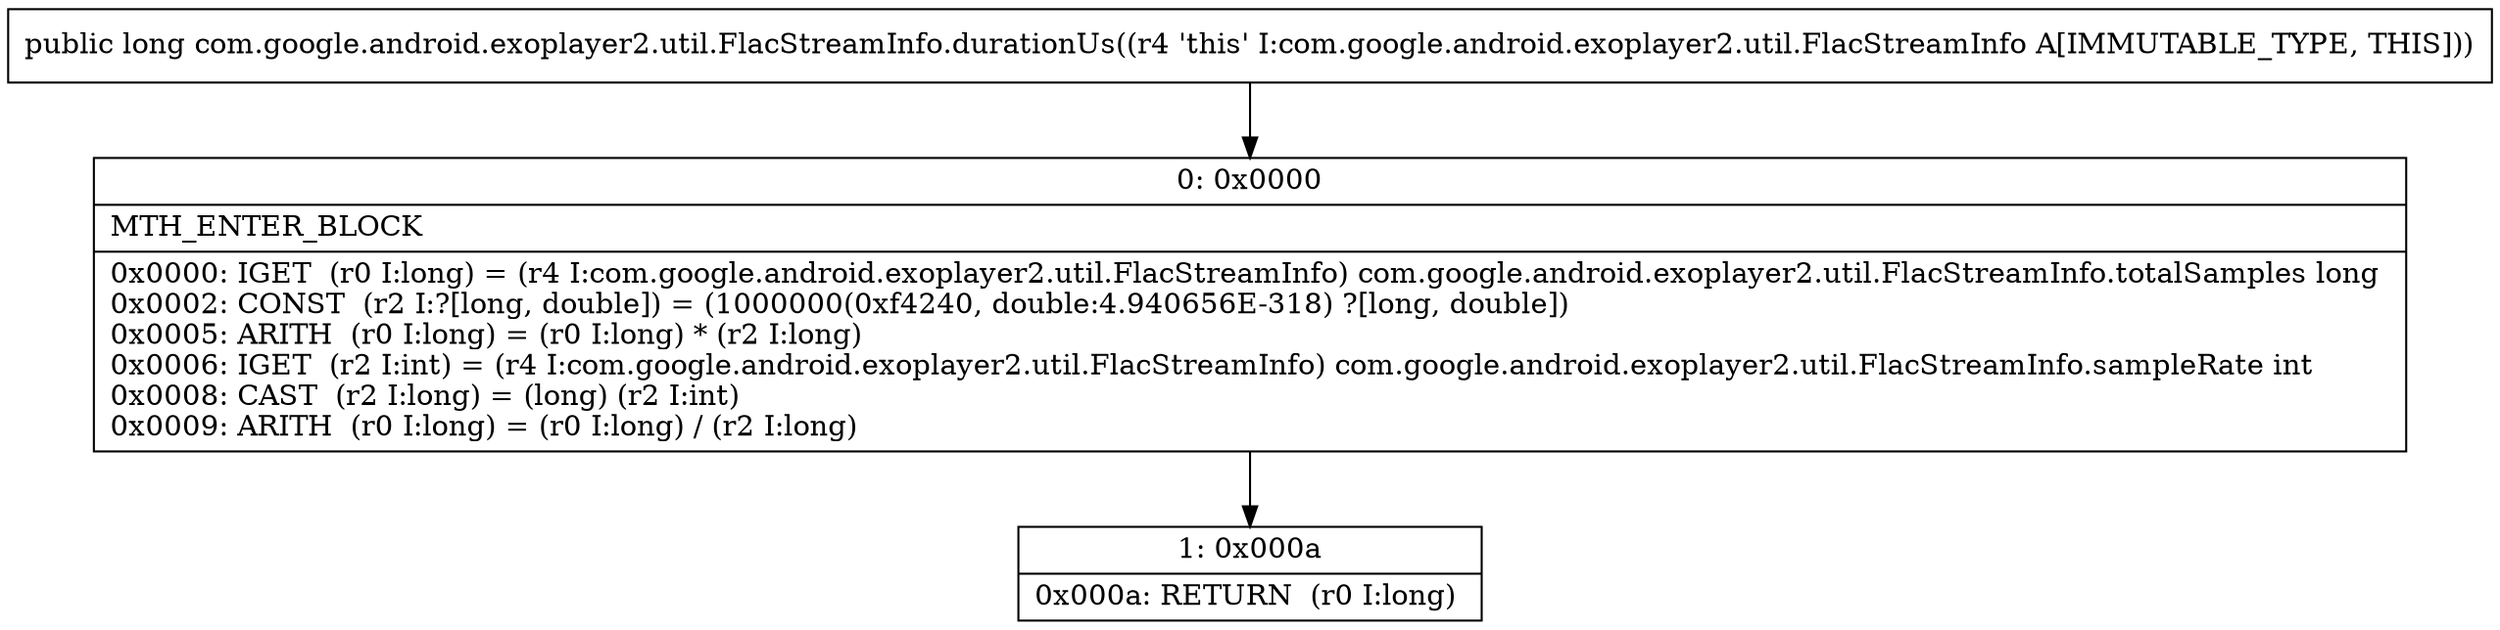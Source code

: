 digraph "CFG forcom.google.android.exoplayer2.util.FlacStreamInfo.durationUs()J" {
Node_0 [shape=record,label="{0\:\ 0x0000|MTH_ENTER_BLOCK\l|0x0000: IGET  (r0 I:long) = (r4 I:com.google.android.exoplayer2.util.FlacStreamInfo) com.google.android.exoplayer2.util.FlacStreamInfo.totalSamples long \l0x0002: CONST  (r2 I:?[long, double]) = (1000000(0xf4240, double:4.940656E\-318) ?[long, double]) \l0x0005: ARITH  (r0 I:long) = (r0 I:long) * (r2 I:long) \l0x0006: IGET  (r2 I:int) = (r4 I:com.google.android.exoplayer2.util.FlacStreamInfo) com.google.android.exoplayer2.util.FlacStreamInfo.sampleRate int \l0x0008: CAST  (r2 I:long) = (long) (r2 I:int) \l0x0009: ARITH  (r0 I:long) = (r0 I:long) \/ (r2 I:long) \l}"];
Node_1 [shape=record,label="{1\:\ 0x000a|0x000a: RETURN  (r0 I:long) \l}"];
MethodNode[shape=record,label="{public long com.google.android.exoplayer2.util.FlacStreamInfo.durationUs((r4 'this' I:com.google.android.exoplayer2.util.FlacStreamInfo A[IMMUTABLE_TYPE, THIS])) }"];
MethodNode -> Node_0;
Node_0 -> Node_1;
}

